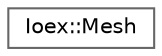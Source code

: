 digraph "Graphical Class Hierarchy"
{
 // INTERACTIVE_SVG=YES
 // LATEX_PDF_SIZE
  bgcolor="transparent";
  edge [fontname=Helvetica,fontsize=10,labelfontname=Helvetica,labelfontsize=10];
  node [fontname=Helvetica,fontsize=10,shape=box,height=0.2,width=0.4];
  rankdir="LR";
  Node0 [id="Node000000",label="Ioex::Mesh",height=0.2,width=0.4,color="grey40", fillcolor="white", style="filled",URL="$classIoex_1_1Mesh.html",tooltip=" "];
}
